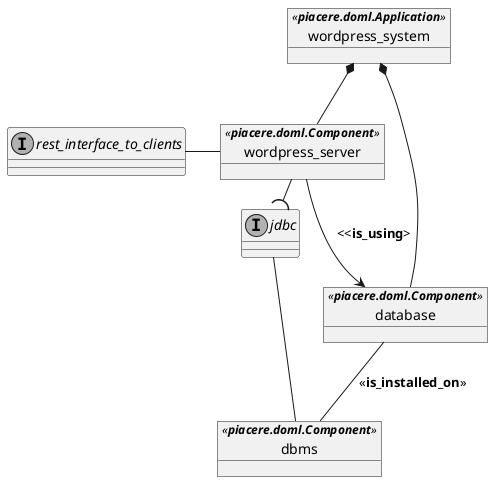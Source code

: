 @startuml piacere_doml_application_layer

' Design Configuration
skinparam monochrome true
skinparam tabSize 2

object "wordpress_system" as application <<**piacere.doml.Application**>> {

}

object "wordpress_server" as ws <<**piacere.doml.Component**>> {

}

interface rest_interface_to_clients

rest_interface_to_clients - ws

object "database" as db <<**piacere.doml.Component**>> {

}

application *-- ws
application *-- db
ws --> db : <<**is_using**>

object "dbms" as dbms <<**piacere.doml.Component**>> {

}

db -- dbms : <<**is_installed_on**>>

interface jdbc

jdbc - dbms

ws -right-(jdbc

@enduml
